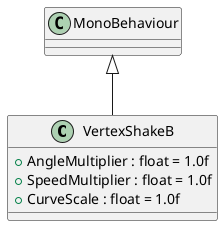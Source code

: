 @startuml
class VertexShakeB {
    + AngleMultiplier : float = 1.0f
    + SpeedMultiplier : float = 1.0f
    + CurveScale : float = 1.0f
}
MonoBehaviour <|-- VertexShakeB
@enduml

